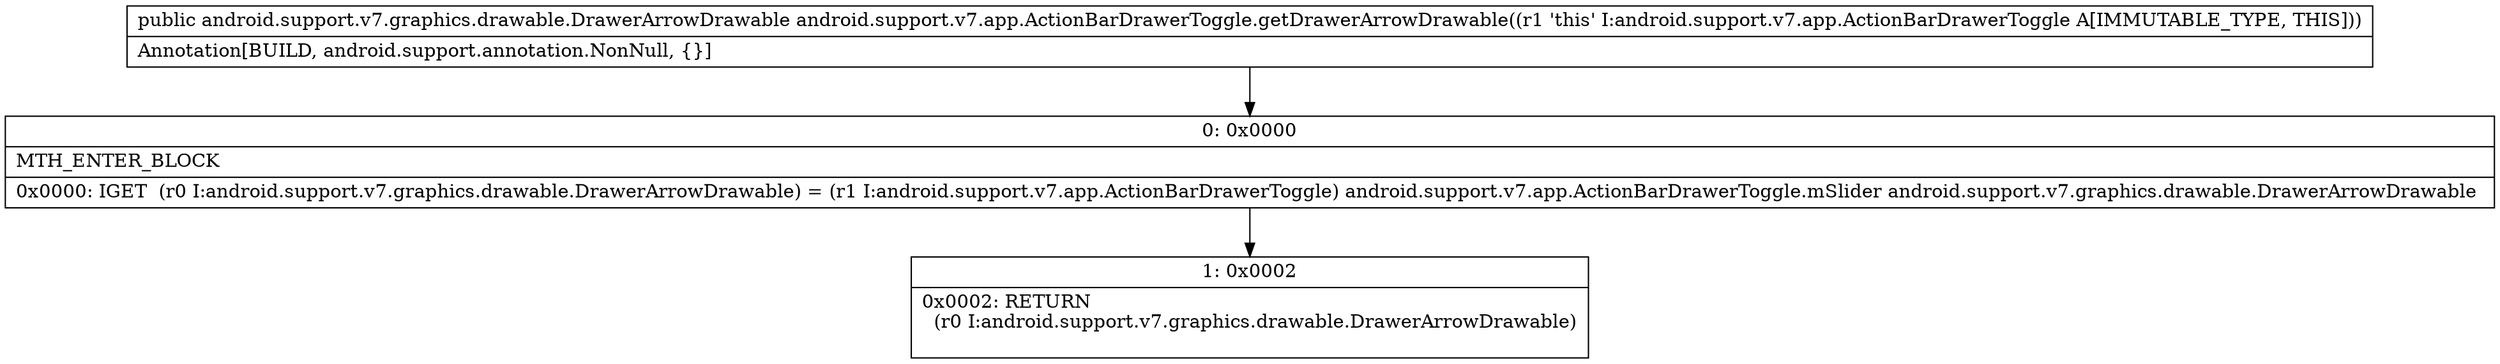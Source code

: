 digraph "CFG forandroid.support.v7.app.ActionBarDrawerToggle.getDrawerArrowDrawable()Landroid\/support\/v7\/graphics\/drawable\/DrawerArrowDrawable;" {
Node_0 [shape=record,label="{0\:\ 0x0000|MTH_ENTER_BLOCK\l|0x0000: IGET  (r0 I:android.support.v7.graphics.drawable.DrawerArrowDrawable) = (r1 I:android.support.v7.app.ActionBarDrawerToggle) android.support.v7.app.ActionBarDrawerToggle.mSlider android.support.v7.graphics.drawable.DrawerArrowDrawable \l}"];
Node_1 [shape=record,label="{1\:\ 0x0002|0x0002: RETURN  \l  (r0 I:android.support.v7.graphics.drawable.DrawerArrowDrawable)\l \l}"];
MethodNode[shape=record,label="{public android.support.v7.graphics.drawable.DrawerArrowDrawable android.support.v7.app.ActionBarDrawerToggle.getDrawerArrowDrawable((r1 'this' I:android.support.v7.app.ActionBarDrawerToggle A[IMMUTABLE_TYPE, THIS]))  | Annotation[BUILD, android.support.annotation.NonNull, \{\}]\l}"];
MethodNode -> Node_0;
Node_0 -> Node_1;
}

